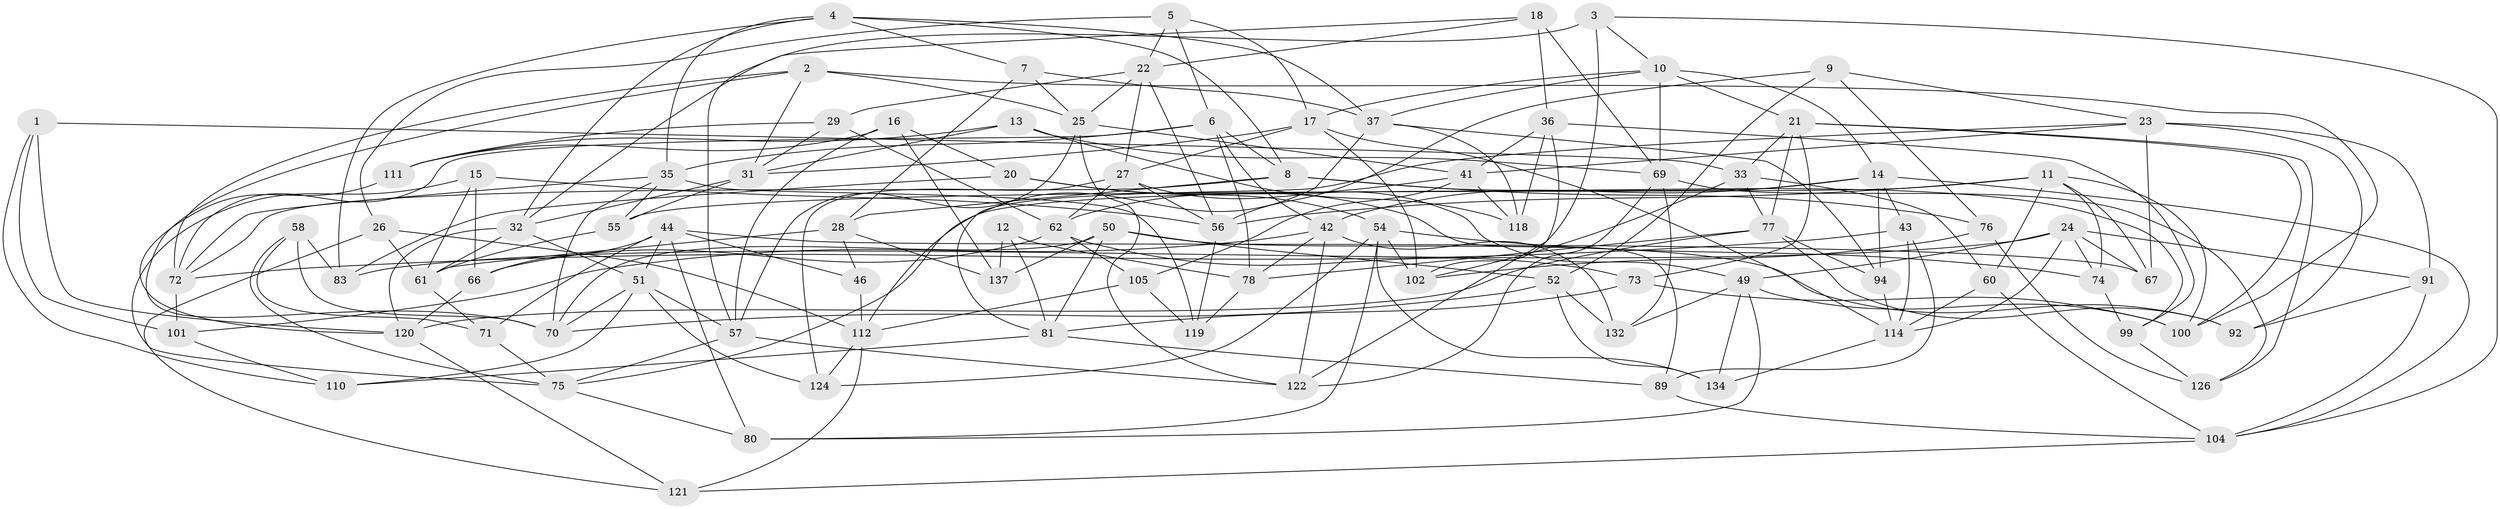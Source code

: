 // original degree distribution, {4: 1.0}
// Generated by graph-tools (version 1.1) at 2025/42/03/06/25 10:42:20]
// undirected, 90 vertices, 221 edges
graph export_dot {
graph [start="1"]
  node [color=gray90,style=filled];
  1;
  2 [super="+82"];
  3;
  4 [super="+53"];
  5;
  6 [super="+30"];
  7;
  8 [super="+108"];
  9;
  10 [super="+136"];
  11 [super="+103"];
  12;
  13;
  14 [super="+40"];
  15;
  16;
  17 [super="+19"];
  18;
  20;
  21 [super="+90"];
  22 [super="+34"];
  23 [super="+85"];
  24 [super="+79"];
  25 [super="+68"];
  26;
  27 [super="+39"];
  28 [super="+48"];
  29;
  31 [super="+106"];
  32 [super="+65"];
  33 [super="+38"];
  35 [super="+109"];
  36 [super="+63"];
  37 [super="+47"];
  41 [super="+64"];
  42 [super="+45"];
  43;
  44 [super="+96"];
  46;
  49 [super="+59"];
  50 [super="+97"];
  51 [super="+127"];
  52 [super="+115"];
  54 [super="+86"];
  55;
  56 [super="+98"];
  57 [super="+84"];
  58;
  60;
  61 [super="+88"];
  62 [super="+95"];
  66;
  67;
  69 [super="+93"];
  70 [super="+125"];
  71;
  72 [super="+129"];
  73;
  74;
  75 [super="+107"];
  76;
  77 [super="+116"];
  78 [super="+87"];
  80;
  81 [super="+131"];
  83;
  89;
  91;
  92;
  94;
  99;
  100 [super="+117"];
  101;
  102 [super="+128"];
  104 [super="+113"];
  105;
  110;
  111;
  112 [super="+123"];
  114 [super="+133"];
  118;
  119;
  120 [super="+130"];
  121;
  122 [super="+135"];
  124;
  126;
  132;
  134;
  137;
  1 -- 110;
  1 -- 33;
  1 -- 120;
  1 -- 101;
  2 -- 100 [weight=2];
  2 -- 70;
  2 -- 72;
  2 -- 25;
  2 -- 31;
  3 -- 10;
  3 -- 104;
  3 -- 32;
  3 -- 102;
  4 -- 35;
  4 -- 7;
  4 -- 32;
  4 -- 8;
  4 -- 83;
  4 -- 37;
  5 -- 26;
  5 -- 22;
  5 -- 6;
  5 -- 17;
  6 -- 42;
  6 -- 8;
  6 -- 72;
  6 -- 35;
  6 -- 78;
  7 -- 37;
  7 -- 28;
  7 -- 25;
  8 -- 76;
  8 -- 72;
  8 -- 99;
  8 -- 28;
  9 -- 52;
  9 -- 76;
  9 -- 56;
  9 -- 23;
  10 -- 69;
  10 -- 14;
  10 -- 17;
  10 -- 21;
  10 -- 37;
  11 -- 60;
  11 -- 56;
  11 -- 67;
  11 -- 74;
  11 -- 100;
  11 -- 55;
  12 -- 81;
  12 -- 137;
  12 -- 78 [weight=2];
  13 -- 111;
  13 -- 118;
  13 -- 69;
  13 -- 31;
  14 -- 42;
  14 -- 94;
  14 -- 43;
  14 -- 75;
  14 -- 104;
  15 -- 66;
  15 -- 75;
  15 -- 61;
  15 -- 56;
  16 -- 20;
  16 -- 111;
  16 -- 137;
  16 -- 57;
  17 -- 102;
  17 -- 27;
  17 -- 114;
  17 -- 31;
  18 -- 57;
  18 -- 69;
  18 -- 36;
  18 -- 22;
  20 -- 83;
  20 -- 89;
  20 -- 54;
  21 -- 77;
  21 -- 100;
  21 -- 73;
  21 -- 126;
  21 -- 33;
  22 -- 56;
  22 -- 29;
  22 -- 27;
  22 -- 25;
  23 -- 92;
  23 -- 67;
  23 -- 81;
  23 -- 91;
  23 -- 41;
  24 -- 67;
  24 -- 114;
  24 -- 91;
  24 -- 49;
  24 -- 74;
  24 -- 83;
  25 -- 122;
  25 -- 57;
  25 -- 41;
  26 -- 121;
  26 -- 112;
  26 -- 61;
  27 -- 49;
  27 -- 62;
  27 -- 124;
  27 -- 56;
  28 -- 61;
  28 -- 137;
  28 -- 46 [weight=2];
  29 -- 62;
  29 -- 31;
  29 -- 111;
  31 -- 55;
  31 -- 32;
  32 -- 61;
  32 -- 120;
  32 -- 51;
  33 -- 60;
  33 -- 102 [weight=2];
  33 -- 77;
  35 -- 70;
  35 -- 72;
  35 -- 119;
  35 -- 55;
  36 -- 122 [weight=2];
  36 -- 99;
  36 -- 41;
  36 -- 118;
  37 -- 112;
  37 -- 94;
  37 -- 118;
  41 -- 105;
  41 -- 62;
  41 -- 118;
  42 -- 122;
  42 -- 132;
  42 -- 101;
  42 -- 78;
  43 -- 89;
  43 -- 72;
  43 -- 114;
  44 -- 66;
  44 -- 67;
  44 -- 51;
  44 -- 80;
  44 -- 46;
  44 -- 71;
  46 -- 112;
  49 -- 134;
  49 -- 80;
  49 -- 100;
  49 -- 132;
  50 -- 137;
  50 -- 52 [weight=2];
  50 -- 81;
  50 -- 92;
  50 -- 70;
  51 -- 110;
  51 -- 57;
  51 -- 124;
  51 -- 70;
  52 -- 132;
  52 -- 134;
  52 -- 70;
  54 -- 74;
  54 -- 80;
  54 -- 124;
  54 -- 102;
  54 -- 134;
  55 -- 61;
  56 -- 119;
  57 -- 75;
  57 -- 122;
  58 -- 75;
  58 -- 70;
  58 -- 71;
  58 -- 83;
  60 -- 104;
  60 -- 114;
  61 -- 71;
  62 -- 73;
  62 -- 105;
  62 -- 66;
  66 -- 120;
  69 -- 132;
  69 -- 126;
  69 -- 122;
  71 -- 75;
  72 -- 101;
  73 -- 100;
  73 -- 81;
  74 -- 99;
  75 -- 80;
  76 -- 126;
  76 -- 102;
  77 -- 78;
  77 -- 92;
  77 -- 94;
  77 -- 120;
  78 -- 119;
  81 -- 110;
  81 -- 89;
  89 -- 104;
  91 -- 92;
  91 -- 104;
  94 -- 114;
  99 -- 126;
  101 -- 110;
  104 -- 121;
  105 -- 119;
  105 -- 112;
  111 -- 120;
  112 -- 124;
  112 -- 121;
  114 -- 134;
  120 -- 121;
}
